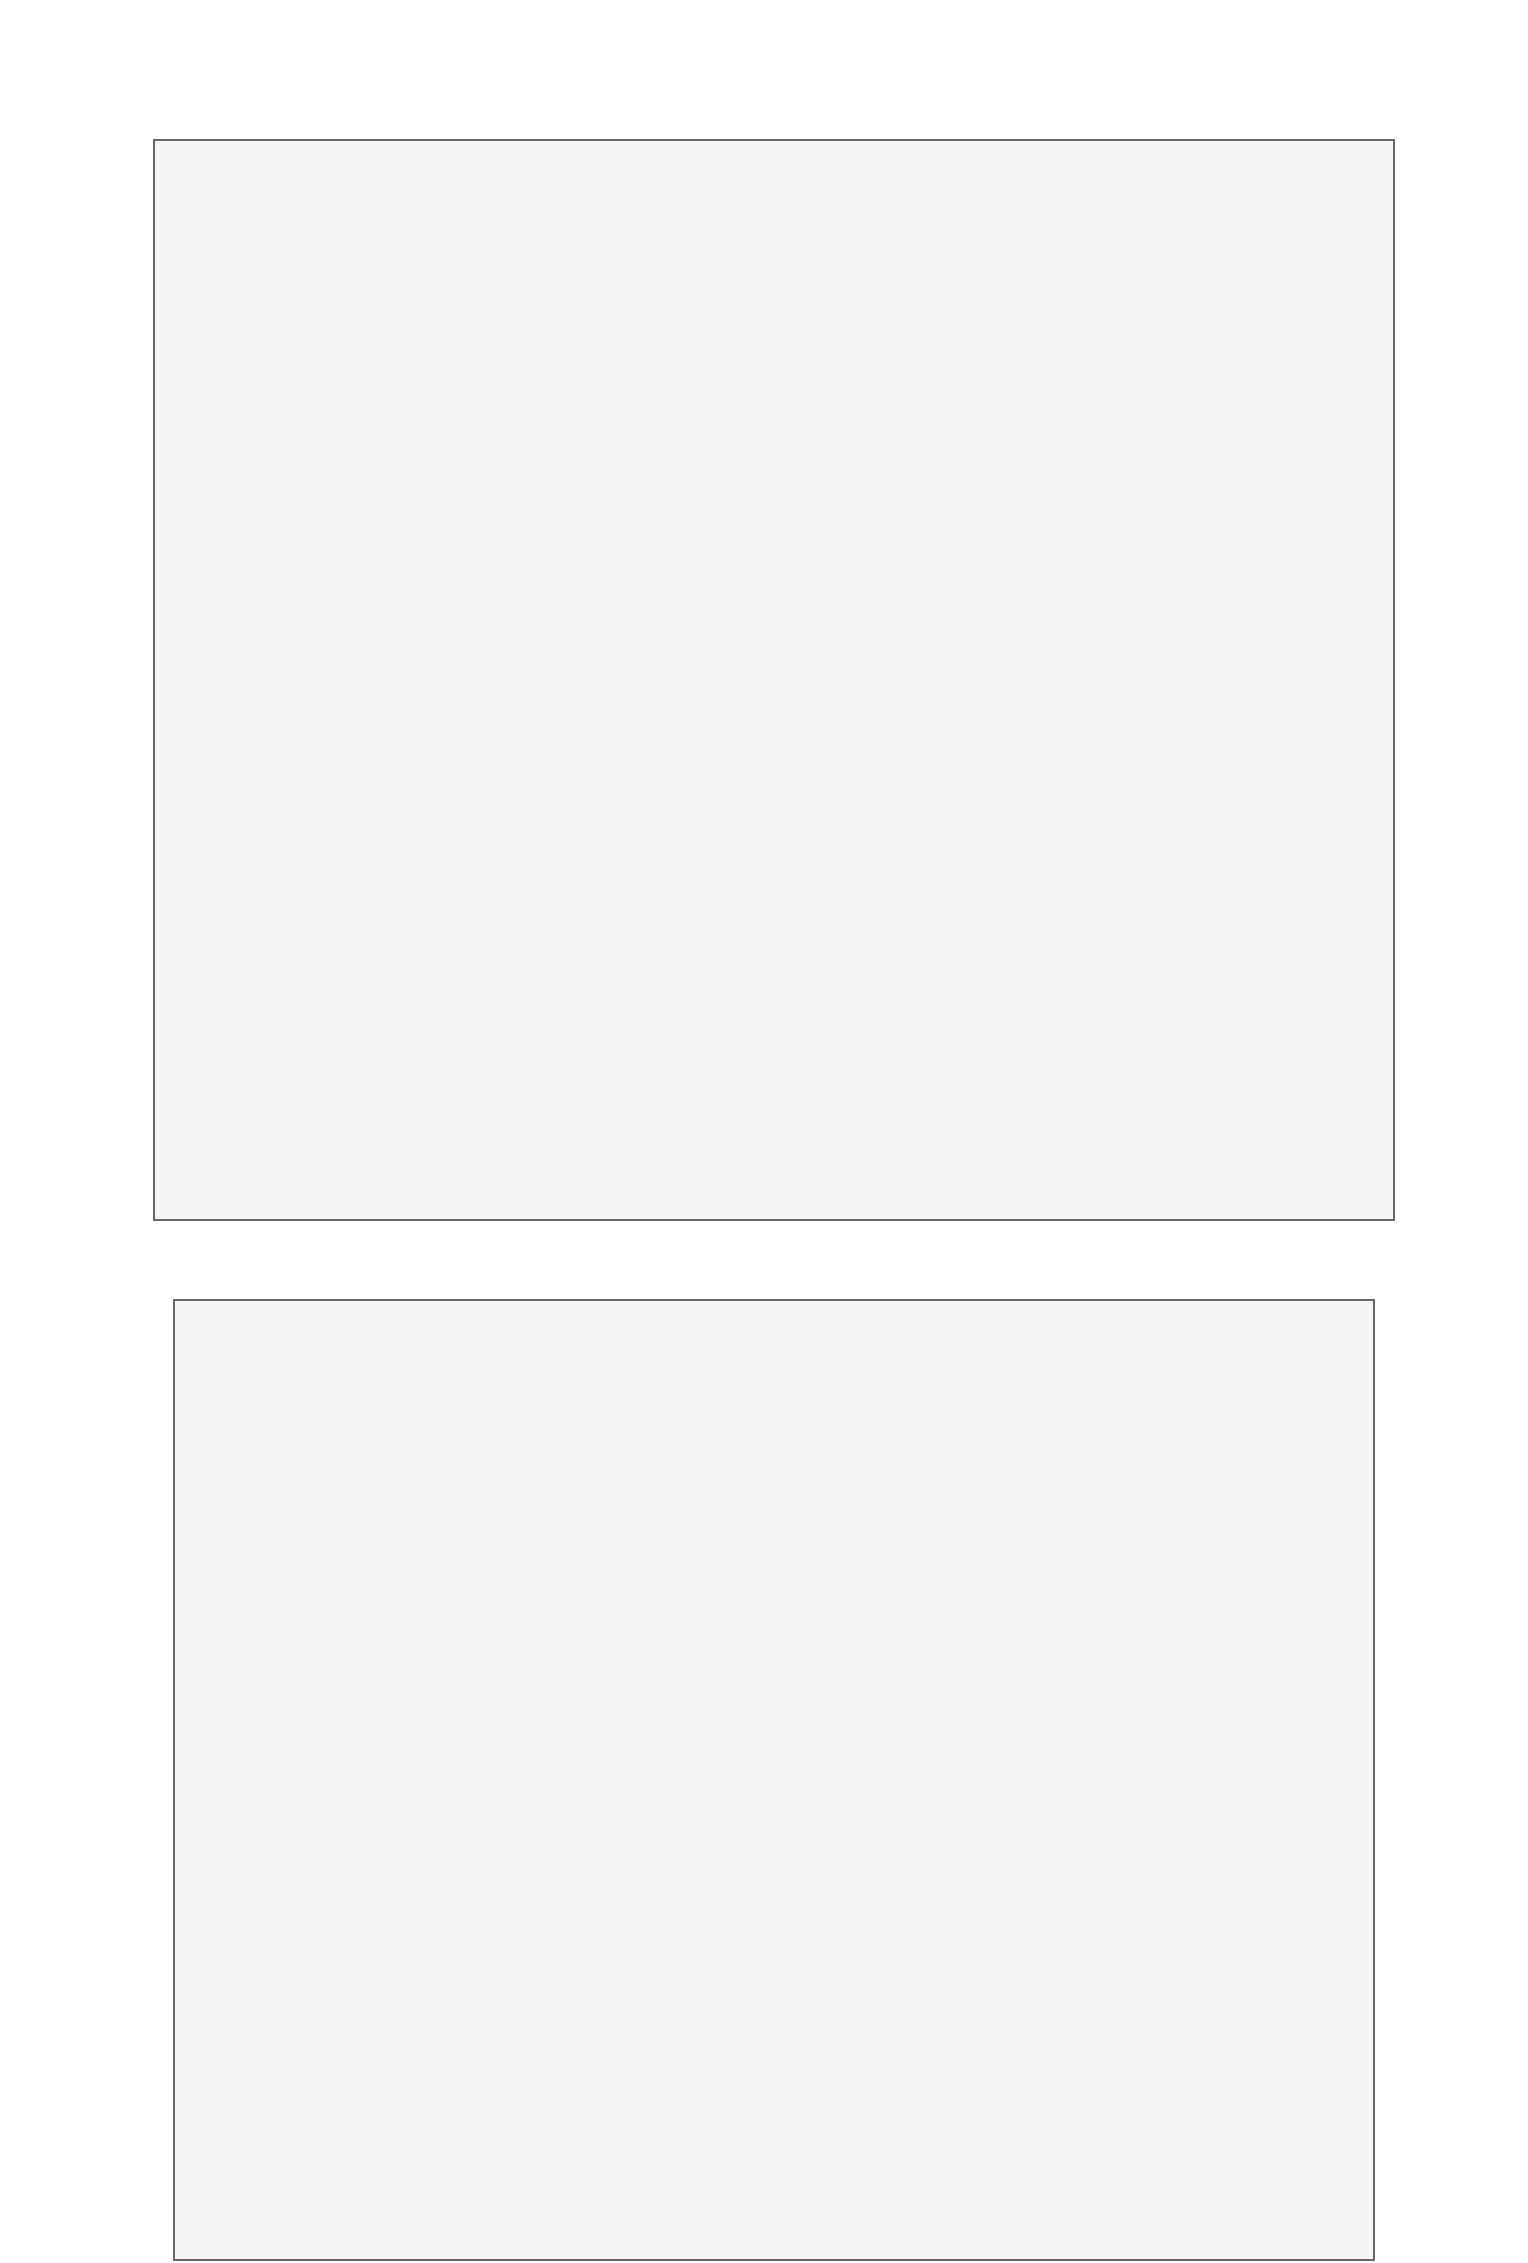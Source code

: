 <mxfile version="13.0.3" type="device" pages="2"><diagram id="N6spDMOZGCXF4kNtmQzd" name="What is Container Docker"><mxGraphModel dx="1422" dy="936" grid="1" gridSize="10" guides="1" tooltips="1" connect="1" arrows="1" fold="1" page="1" pageScale="1" pageWidth="1169" pageHeight="827" math="0" shadow="0"><root><mxCell id="Oc6gfyaKC-bJbb32l0Su-0"/><mxCell id="Oc6gfyaKC-bJbb32l0Su-1" parent="Oc6gfyaKC-bJbb32l0Su-0"/><mxCell id="iJ1uSj9O_o9jMLhCa-wU-3" value="" style="rounded=0;whiteSpace=wrap;html=1;fillColor=#f5f5f5;strokeColor=#666666;fontColor=#333333;" vertex="1" parent="Oc6gfyaKC-bJbb32l0Su-1"><mxGeometry x="290" y="680" width="600" height="480" as="geometry"/></mxCell><mxCell id="iJ1uSj9O_o9jMLhCa-wU-1" value="" style="rounded=0;whiteSpace=wrap;html=1;fillColor=#f5f5f5;strokeColor=#666666;fontColor=#333333;" vertex="1" parent="Oc6gfyaKC-bJbb32l0Su-1"><mxGeometry x="280" y="100" width="620" height="540" as="geometry"/></mxCell><mxCell id="iJ1uSj9O_o9jMLhCa-wU-0" value="" style="shape=image;imageAspect=0;aspect=fixed;verticalLabelPosition=bottom;verticalAlign=top;image=https://www.docker.com/sites/default/files/d8/styles/large/public/2018-11/container-what-is-container.png?itok=vle7kjDj;" vertex="1" parent="Oc6gfyaKC-bJbb32l0Su-1"><mxGeometry x="203" y="30" width="762.67" height="660" as="geometry"/></mxCell><mxCell id="iJ1uSj9O_o9jMLhCa-wU-2" value="" style="shape=image;imageAspect=0;aspect=fixed;verticalLabelPosition=bottom;verticalAlign=top;image=https://1.bp.blogspot.com/-9vpe0b5RxZM/WtIC5P7bkrI/AAAAAAAACSY/JYTjHdzBKokHJ7nMaUZta9R-P81boKrpACLcBGAs/s1600/what%2Bis%2Bdocker%2Bcontainer.png;" vertex="1" parent="Oc6gfyaKC-bJbb32l0Su-1"><mxGeometry x="280" y="670" width="610" height="485.65" as="geometry"/></mxCell></root></mxGraphModel></diagram><diagram id="Jp8yTfnz9BKDz2Q6ymln" name="VM_VS_Docker"><mxGraphModel dx="1422" dy="936" grid="1" gridSize="10" guides="1" tooltips="1" connect="1" arrows="1" fold="1" page="1" pageScale="1" pageWidth="1169" pageHeight="827" math="0" shadow="0"><root><mxCell id="0"/><mxCell id="1" parent="0"/><mxCell id="ScYqicljN6mVSJTQoKbR-1" value="" style="shape=image;imageAspect=0;aspect=fixed;verticalLabelPosition=bottom;verticalAlign=top;image=https://howtodoinjava.com/wp-content/uploads/2017/08/15.jpg;" vertex="1" parent="1"><mxGeometry x="60" y="140" width="938.23" height="590" as="geometry"/></mxCell><mxCell id="eZMw645DkLkPGT0mUfXx-1" value="" style="shape=image;imageAspect=0;aspect=fixed;verticalLabelPosition=bottom;verticalAlign=top;image=https://qph.fs.quoracdn.net/main-qimg-351c8f63c193e9172fbd1a697dadbfcb;" vertex="1" parent="1"><mxGeometry x="60" y="750" width="936.94" height="600" as="geometry"/></mxCell></root></mxGraphModel></diagram></mxfile>
